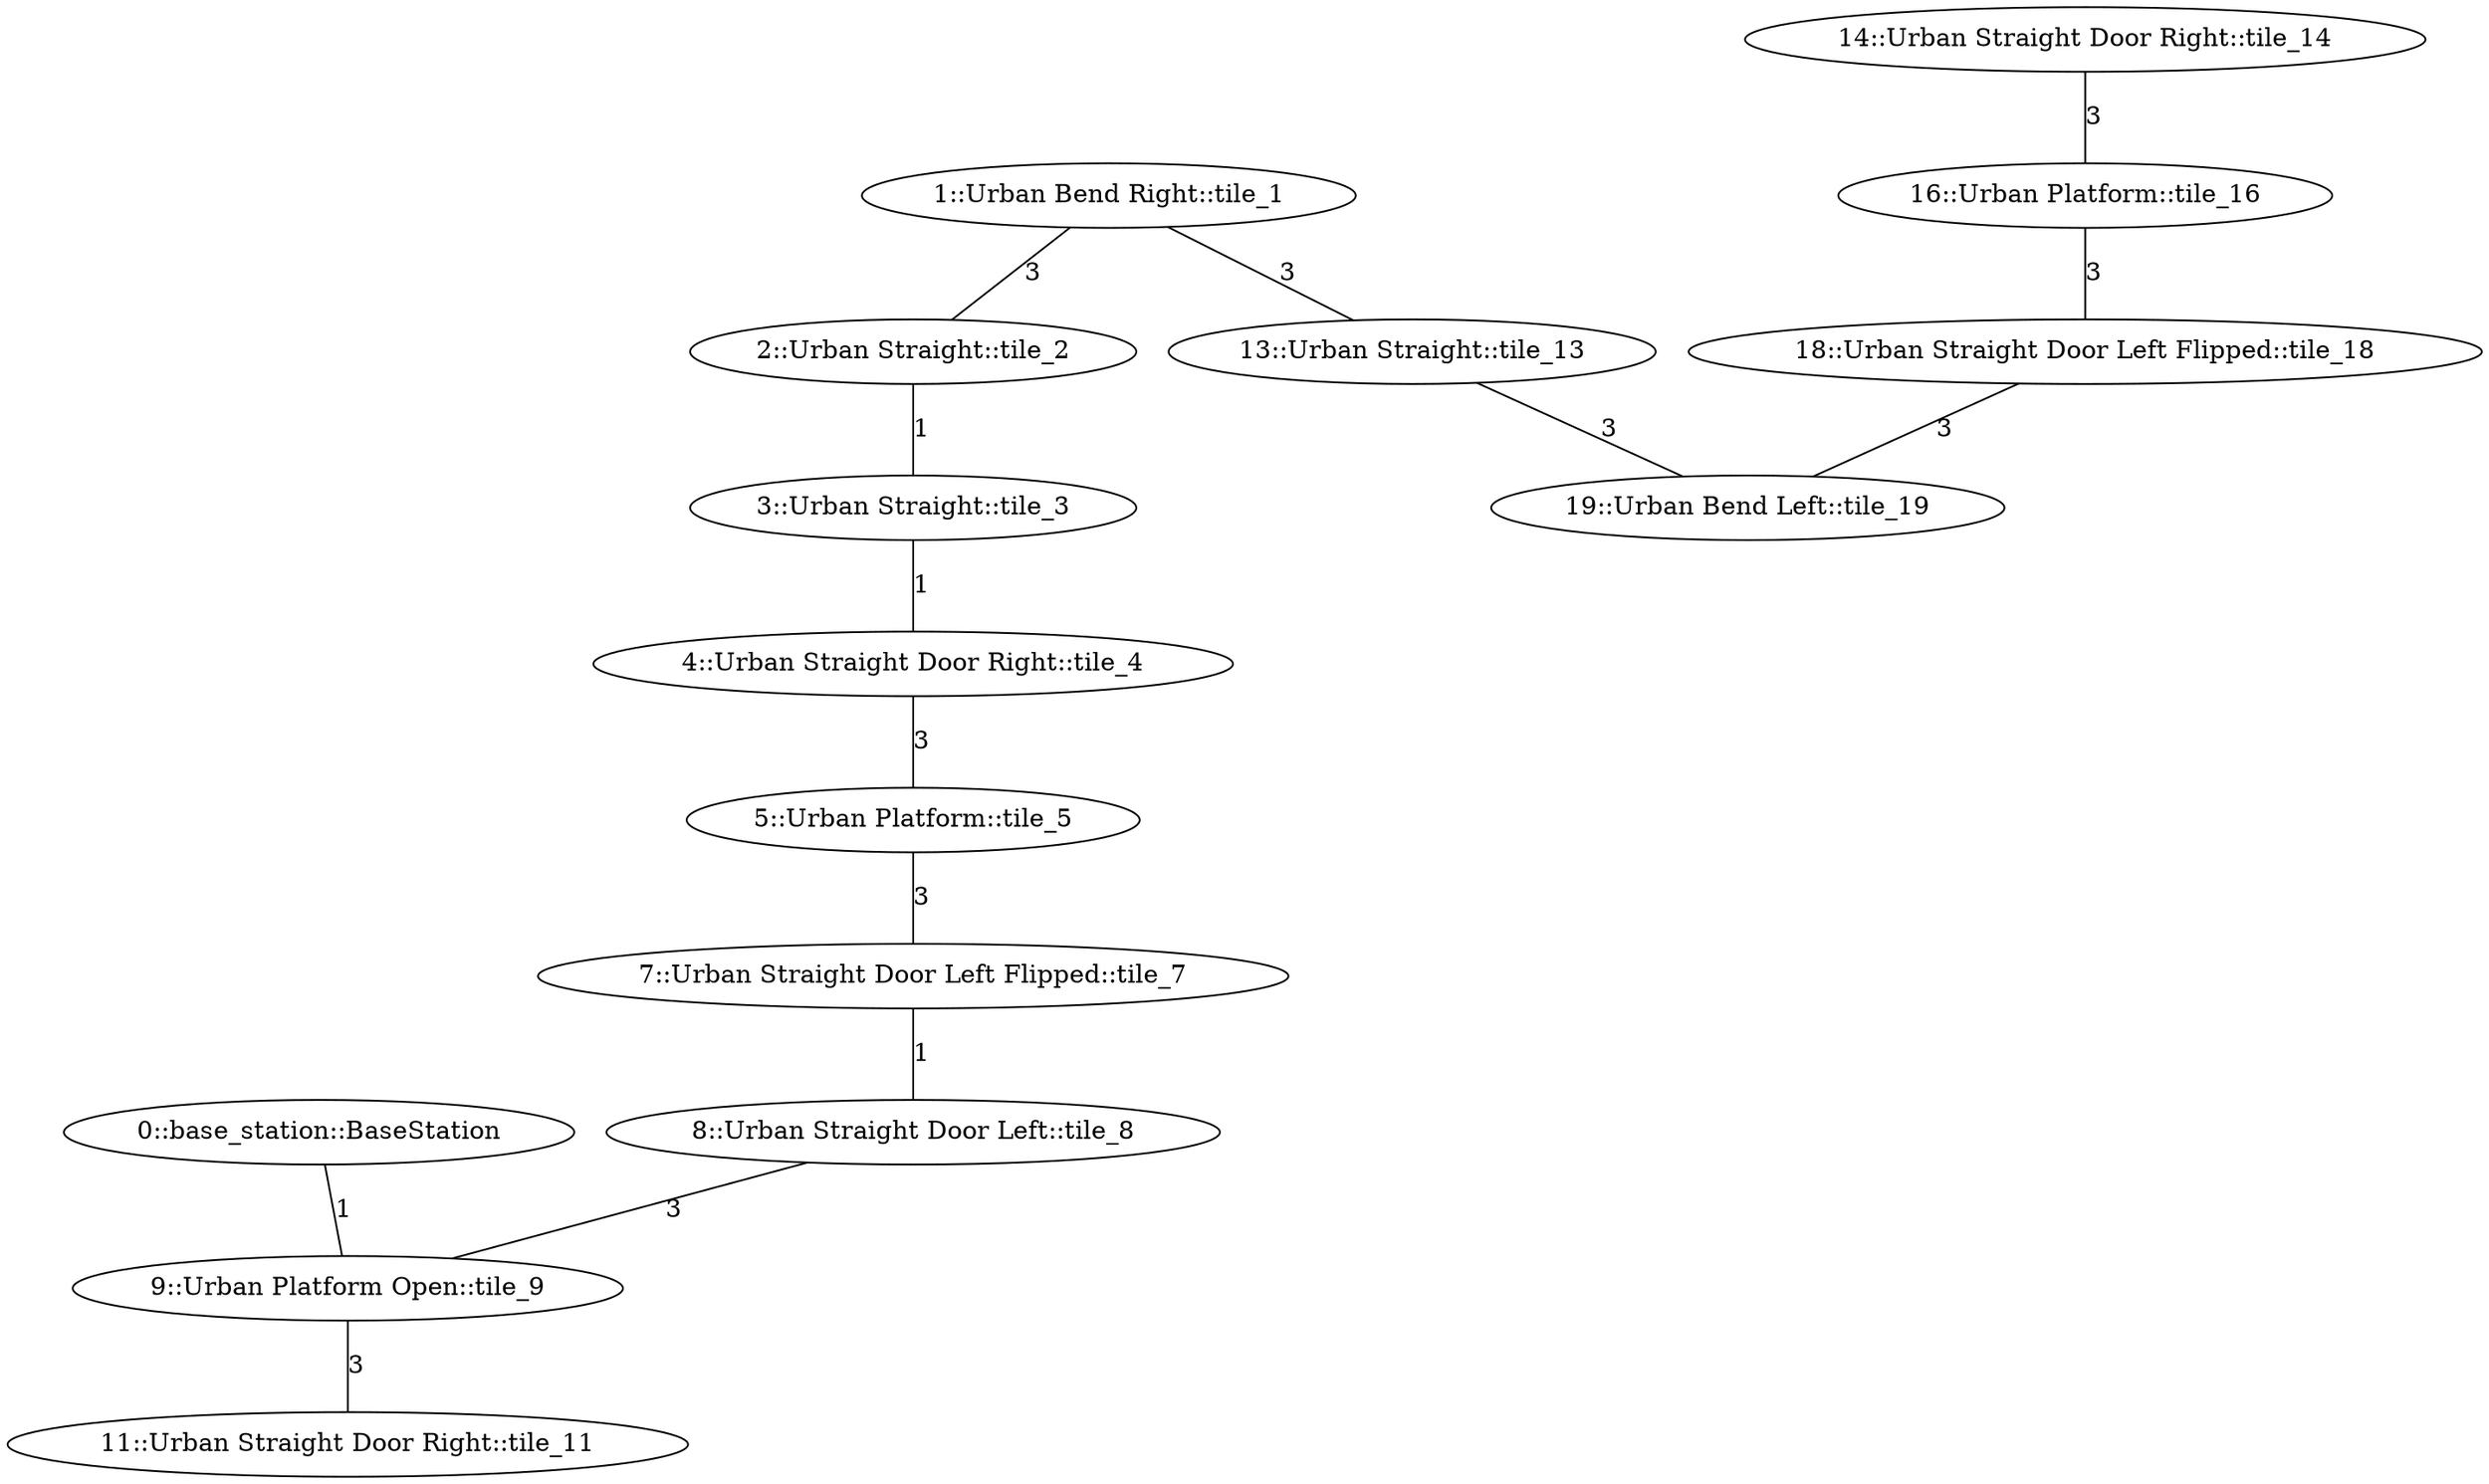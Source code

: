 /* Visibility graph for simple_urban_03.tsv */
/* Generated with the tile_tsv.py script: */
/*   /home/master/data/ws/sim/subt_private_ws/src/subt_private/subt_ign/worlds/urban_circuit/tile_tsv.py simple_urban_03.tsv -\-graph-file simple_urban_03.dot -\-world-file simple_urban_03.sdf -\-world-name simple_urban_03 -\-scale_x 40 -\-scale_y 40 -\-urban -\-y0 32 -\-x0 -480 */

graph {
  /* ==== Vertices ==== */

  /* Base station / Staging area */
  0   [label="0::base_station::BaseStation"];

  1   [label="1::Urban Bend Right::tile_1"];
  2   [label="2::Urban Straight::tile_2"];
  3   [label="3::Urban Straight::tile_3"];
  4   [label="4::Urban Straight Door Right::tile_4"];
  5   [label="5::Urban Platform::tile_5"];
  7   [label="7::Urban Straight Door Left Flipped::tile_7"];
  8   [label="8::Urban Straight Door Left::tile_8"];
  9   [label="9::Urban Platform Open::tile_9"];
  11  [label="11::Urban Straight Door Right::tile_11"];
  13  [label="13::Urban Straight::tile_13"];
  14  [label="14::Urban Straight Door Right::tile_14"];
  16  [label="16::Urban Platform::tile_16"];
  18  [label="18::Urban Straight Door Left Flipped::tile_18"];
  19  [label="19::Urban Bend Left::tile_19"];

  /* ==== Edges ==== */

  /* Base station */
  0  -- 9   [label=1];
  1  -- 2   [label=3];
  1  -- 13  [label=3];
  2  -- 3   [label=1];
  3  -- 4   [label=1];
  4  -- 5   [label=3];
  5  -- 7   [label=3];
  7  -- 8   [label=1];
  8  -- 9   [label=3];
  9  -- 11  [label=3];
  13 -- 19  [label=3];
  14 -- 16  [label=3];
  16 -- 18  [label=3];
  18 -- 19  [label=3];
}

